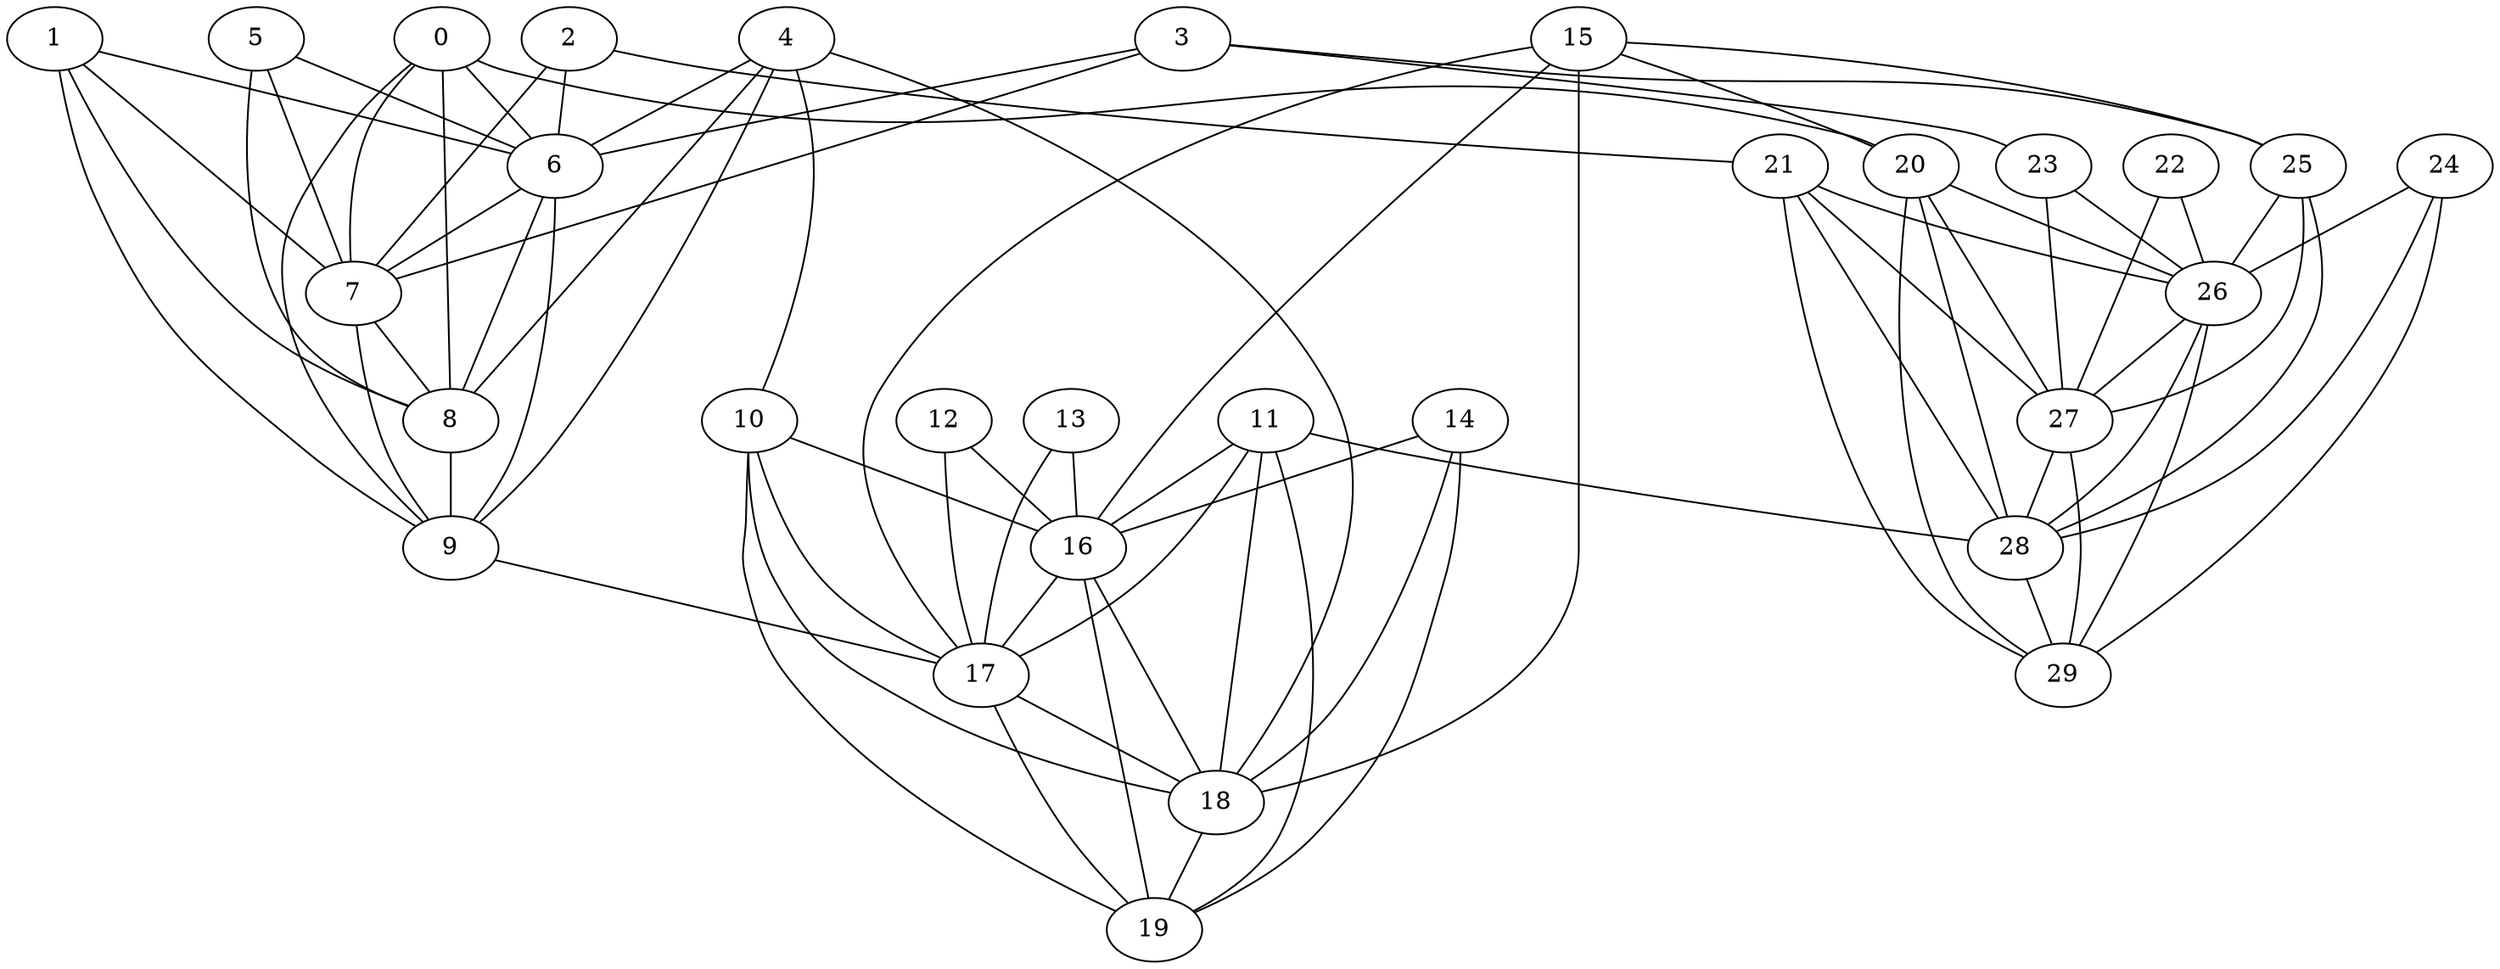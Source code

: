 strict graph "(Powerlaw-Cluster Graph)_with_int_labels" {
	0 -- 6;
	0 -- 7;
	0 -- 8;
	0 -- 9;
	0 -- 20;
	1 -- 6;
	1 -- 7;
	1 -- 8;
	1 -- 9;
	2 -- 6;
	2 -- 7;
	2 -- 21;
	3 -- 6;
	3 -- 7;
	3 -- 23;
	3 -- 25;
	4 -- 6;
	4 -- 8;
	4 -- 9;
	4 -- 10;
	4 -- 18;
	5 -- 6;
	5 -- 7;
	5 -- 8;
	6 -- 7;
	6 -- 8;
	6 -- 9;
	7 -- 8;
	7 -- 9;
	8 -- 9;
	9 -- 17;
	10 -- 16;
	10 -- 17;
	10 -- 18;
	10 -- 19;
	11 -- 16;
	11 -- 17;
	11 -- 18;
	11 -- 19;
	11 -- 28;
	12 -- 16;
	12 -- 17;
	13 -- 16;
	13 -- 17;
	14 -- 16;
	14 -- 18;
	14 -- 19;
	15 -- 16;
	15 -- 17;
	15 -- 18;
	15 -- 20;
	15 -- 25;
	16 -- 17;
	16 -- 18;
	16 -- 19;
	17 -- 18;
	17 -- 19;
	18 -- 19;
	20 -- 26;
	20 -- 27;
	20 -- 28;
	20 -- 29;
	21 -- 26;
	21 -- 27;
	21 -- 28;
	21 -- 29;
	22 -- 26;
	22 -- 27;
	23 -- 26;
	23 -- 27;
	24 -- 26;
	24 -- 28;
	24 -- 29;
	25 -- 26;
	25 -- 27;
	25 -- 28;
	26 -- 27;
	26 -- 28;
	26 -- 29;
	27 -- 28;
	27 -- 29;
	28 -- 29;
}

